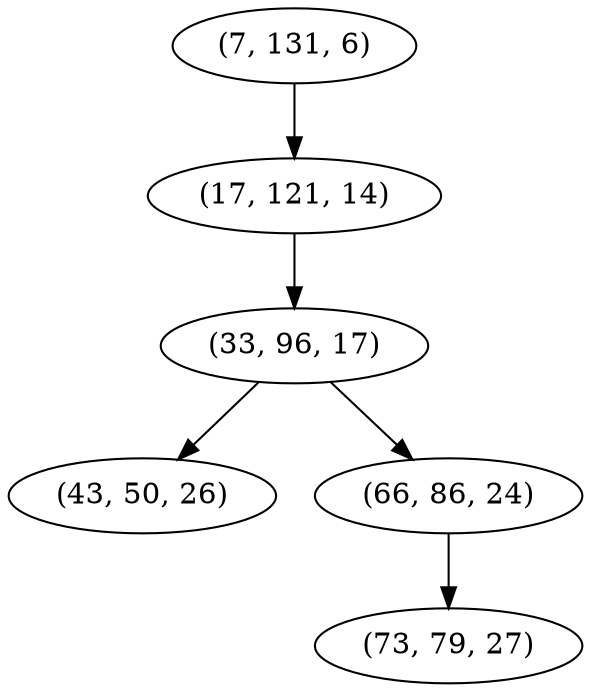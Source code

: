 digraph tree {
    "(7, 131, 6)";
    "(17, 121, 14)";
    "(33, 96, 17)";
    "(43, 50, 26)";
    "(66, 86, 24)";
    "(73, 79, 27)";
    "(7, 131, 6)" -> "(17, 121, 14)";
    "(17, 121, 14)" -> "(33, 96, 17)";
    "(33, 96, 17)" -> "(43, 50, 26)";
    "(33, 96, 17)" -> "(66, 86, 24)";
    "(66, 86, 24)" -> "(73, 79, 27)";
}
